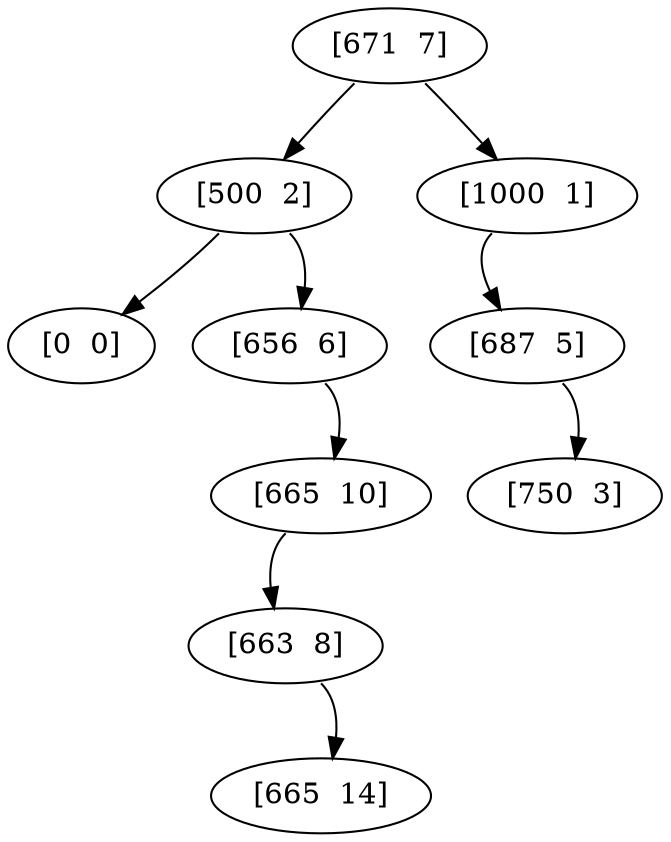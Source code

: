  digraph G {
"[671  7]" -> "[500  2]"[tailport=sw];
"[671  7]" -> "[1000  1]"[tailport=se];
"[500  2]" -> "[0  0]"[tailport=sw];
"[500  2]" -> "[656  6]"[tailport=se];
"[1000  1]" -> "[687  5]"[tailport=sw];
"[656  6]" -> "[665  10]"[tailport=se];
"[687  5]" -> "[750  3]"[tailport=se];
"[665  10]" -> "[663  8]"[tailport=sw];
"[663  8]" -> "[665  14]"[tailport=se];
}
